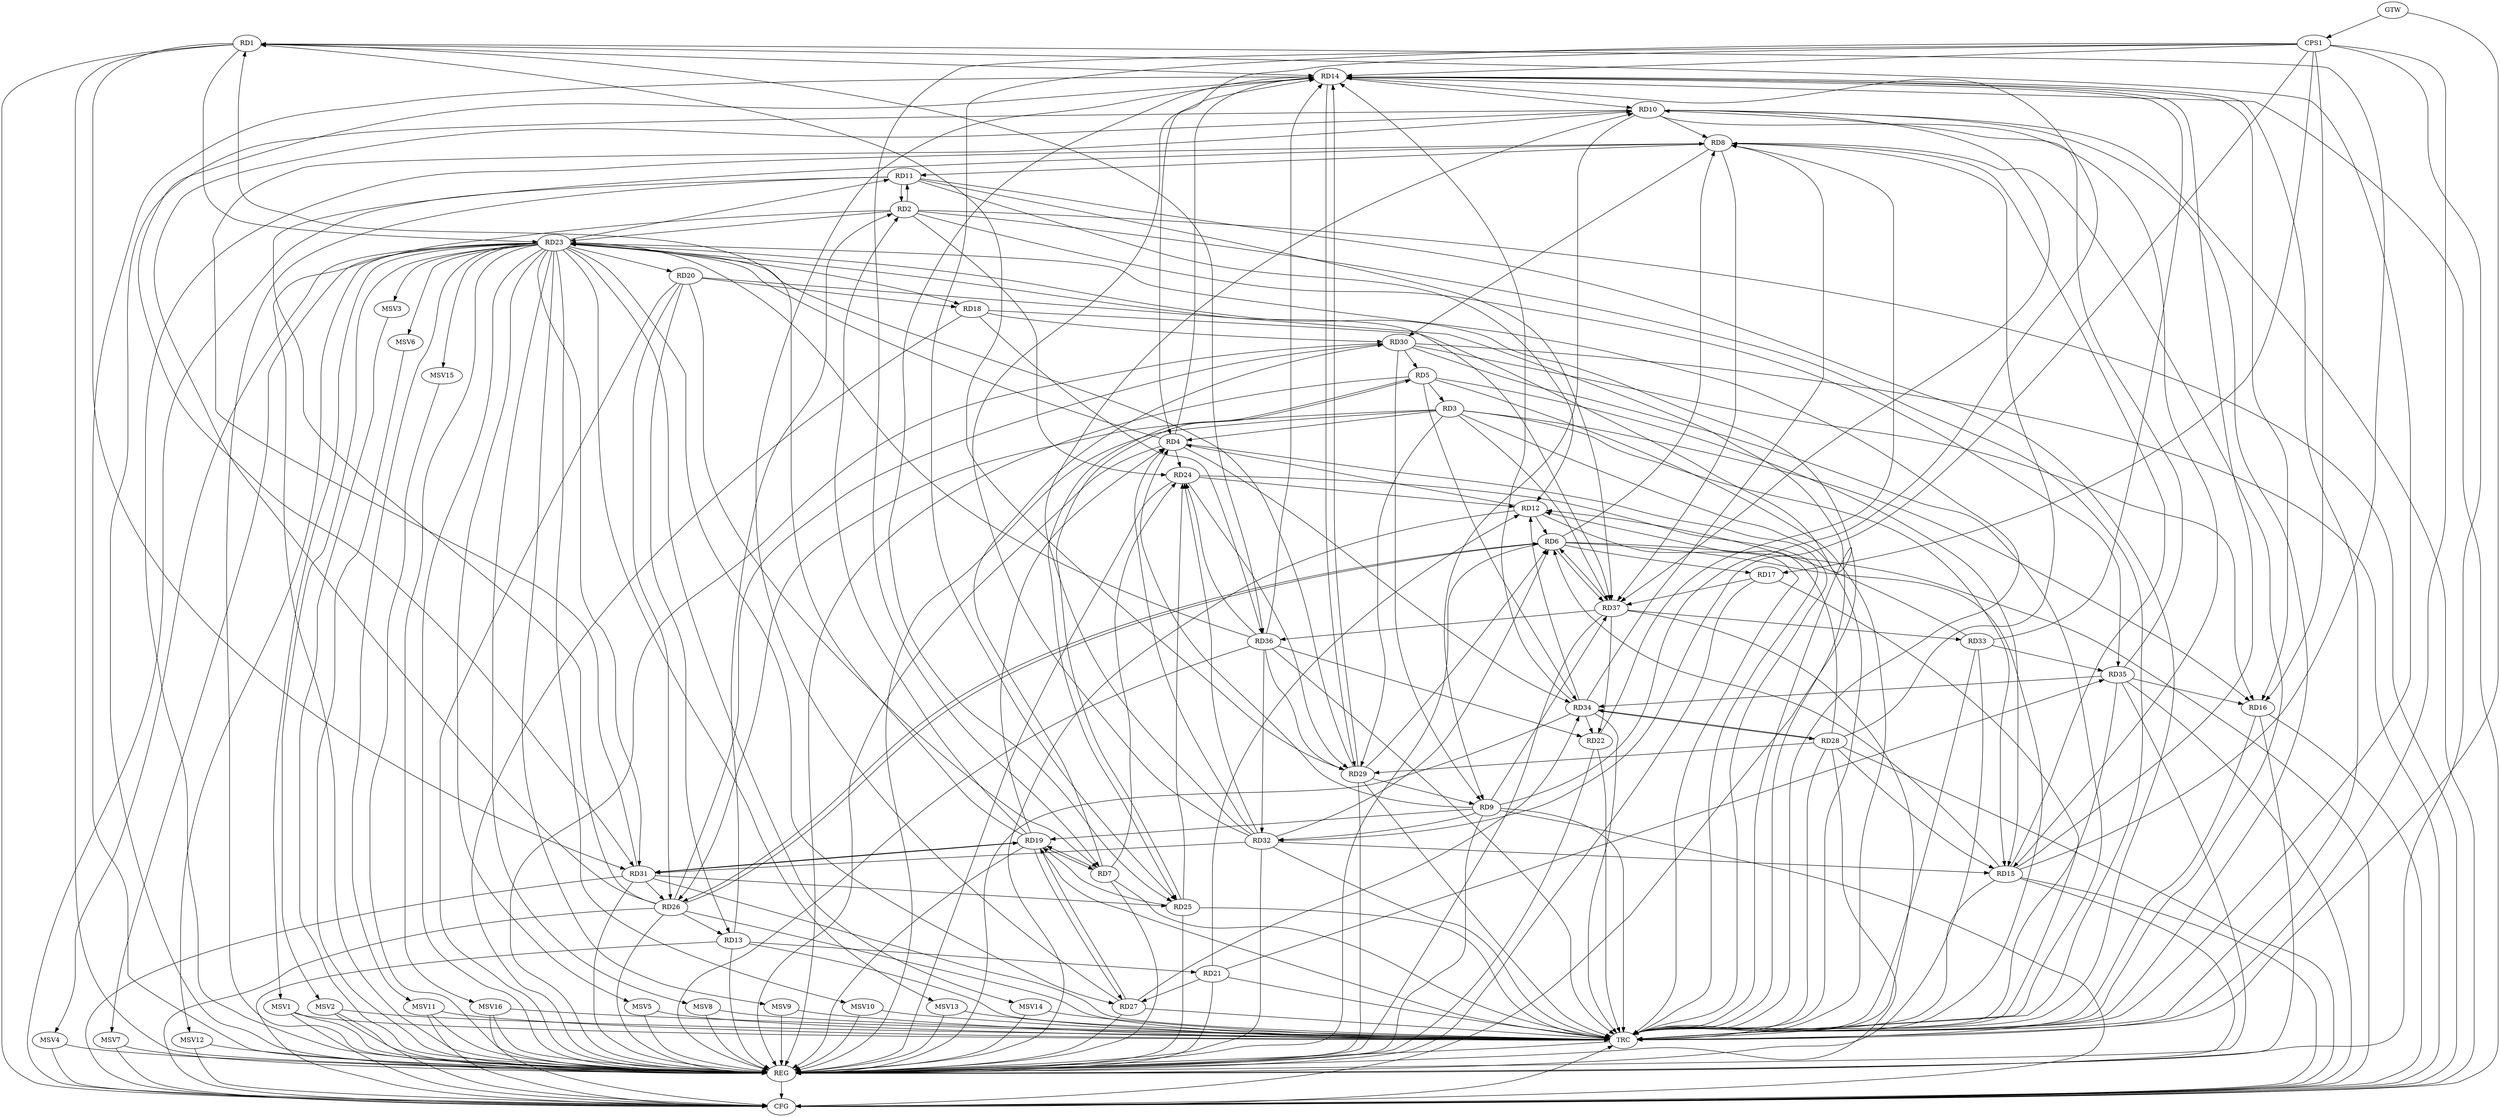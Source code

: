 strict digraph G {
  RD1 [ label="RD1" ];
  RD2 [ label="RD2" ];
  RD3 [ label="RD3" ];
  RD4 [ label="RD4" ];
  RD5 [ label="RD5" ];
  RD6 [ label="RD6" ];
  RD7 [ label="RD7" ];
  RD8 [ label="RD8" ];
  RD9 [ label="RD9" ];
  RD10 [ label="RD10" ];
  RD11 [ label="RD11" ];
  RD12 [ label="RD12" ];
  RD13 [ label="RD13" ];
  RD14 [ label="RD14" ];
  RD15 [ label="RD15" ];
  RD16 [ label="RD16" ];
  RD17 [ label="RD17" ];
  RD18 [ label="RD18" ];
  RD19 [ label="RD19" ];
  RD20 [ label="RD20" ];
  RD21 [ label="RD21" ];
  RD22 [ label="RD22" ];
  RD23 [ label="RD23" ];
  RD24 [ label="RD24" ];
  RD25 [ label="RD25" ];
  RD26 [ label="RD26" ];
  RD27 [ label="RD27" ];
  RD28 [ label="RD28" ];
  RD29 [ label="RD29" ];
  RD30 [ label="RD30" ];
  RD31 [ label="RD31" ];
  RD32 [ label="RD32" ];
  RD33 [ label="RD33" ];
  RD34 [ label="RD34" ];
  RD35 [ label="RD35" ];
  RD36 [ label="RD36" ];
  RD37 [ label="RD37" ];
  CPS1 [ label="CPS1" ];
  GTW [ label="GTW" ];
  REG [ label="REG" ];
  CFG [ label="CFG" ];
  TRC [ label="TRC" ];
  MSV1 [ label="MSV1" ];
  MSV2 [ label="MSV2" ];
  MSV3 [ label="MSV3" ];
  MSV4 [ label="MSV4" ];
  MSV5 [ label="MSV5" ];
  MSV6 [ label="MSV6" ];
  MSV7 [ label="MSV7" ];
  MSV8 [ label="MSV8" ];
  MSV9 [ label="MSV9" ];
  MSV10 [ label="MSV10" ];
  MSV11 [ label="MSV11" ];
  MSV12 [ label="MSV12" ];
  MSV13 [ label="MSV13" ];
  MSV14 [ label="MSV14" ];
  MSV15 [ label="MSV15" ];
  MSV16 [ label="MSV16" ];
  RD1 -> RD14;
  RD15 -> RD1;
  RD19 -> RD1;
  RD1 -> RD23;
  RD29 -> RD1;
  RD1 -> RD31;
  RD1 -> RD36;
  RD2 -> RD11;
  RD11 -> RD2;
  RD13 -> RD2;
  RD19 -> RD2;
  RD2 -> RD23;
  RD2 -> RD24;
  RD2 -> RD35;
  RD3 -> RD4;
  RD5 -> RD3;
  RD3 -> RD15;
  RD3 -> RD16;
  RD3 -> RD26;
  RD3 -> RD29;
  RD3 -> RD37;
  RD9 -> RD4;
  RD12 -> RD4;
  RD4 -> RD14;
  RD19 -> RD4;
  RD4 -> RD23;
  RD4 -> RD24;
  RD32 -> RD4;
  RD4 -> RD34;
  RD5 -> RD15;
  RD5 -> RD25;
  RD25 -> RD5;
  RD30 -> RD5;
  RD5 -> RD34;
  RD6 -> RD8;
  RD12 -> RD6;
  RD15 -> RD6;
  RD6 -> RD17;
  RD6 -> RD26;
  RD26 -> RD6;
  RD29 -> RD6;
  RD32 -> RD6;
  RD6 -> RD37;
  RD37 -> RD6;
  RD7 -> RD19;
  RD19 -> RD7;
  RD20 -> RD7;
  RD7 -> RD24;
  RD7 -> RD30;
  RD10 -> RD8;
  RD8 -> RD11;
  RD15 -> RD8;
  RD22 -> RD8;
  RD26 -> RD8;
  RD28 -> RD8;
  RD8 -> RD30;
  RD34 -> RD8;
  RD8 -> RD37;
  RD10 -> RD9;
  RD9 -> RD14;
  RD9 -> RD19;
  RD29 -> RD9;
  RD30 -> RD9;
  RD9 -> RD32;
  RD9 -> RD37;
  RD14 -> RD10;
  RD10 -> RD15;
  RD26 -> RD10;
  RD31 -> RD10;
  RD32 -> RD10;
  RD35 -> RD10;
  RD10 -> RD37;
  RD11 -> RD12;
  RD23 -> RD11;
  RD11 -> RD37;
  RD21 -> RD12;
  RD24 -> RD12;
  RD28 -> RD12;
  RD33 -> RD12;
  RD34 -> RD12;
  RD20 -> RD13;
  RD13 -> RD21;
  RD26 -> RD13;
  RD15 -> RD14;
  RD14 -> RD16;
  RD14 -> RD25;
  RD27 -> RD14;
  RD14 -> RD29;
  RD29 -> RD14;
  RD14 -> RD31;
  RD32 -> RD14;
  RD33 -> RD14;
  RD34 -> RD14;
  RD36 -> RD14;
  RD28 -> RD15;
  RD32 -> RD15;
  RD30 -> RD16;
  RD35 -> RD16;
  RD17 -> RD37;
  RD20 -> RD18;
  RD23 -> RD18;
  RD18 -> RD30;
  RD18 -> RD36;
  RD25 -> RD19;
  RD19 -> RD27;
  RD27 -> RD19;
  RD19 -> RD31;
  RD31 -> RD19;
  RD23 -> RD20;
  RD20 -> RD26;
  RD21 -> RD27;
  RD21 -> RD35;
  RD34 -> RD22;
  RD36 -> RD22;
  RD37 -> RD22;
  RD23 -> RD27;
  RD29 -> RD23;
  RD23 -> RD31;
  RD36 -> RD23;
  RD23 -> RD37;
  RD25 -> RD24;
  RD24 -> RD29;
  RD32 -> RD24;
  RD36 -> RD24;
  RD31 -> RD25;
  RD26 -> RD30;
  RD31 -> RD26;
  RD27 -> RD34;
  RD28 -> RD29;
  RD28 -> RD34;
  RD34 -> RD28;
  RD36 -> RD29;
  RD32 -> RD31;
  RD36 -> RD32;
  RD33 -> RD35;
  RD37 -> RD33;
  RD35 -> RD34;
  RD37 -> RD36;
  CPS1 -> RD16;
  CPS1 -> RD25;
  CPS1 -> RD4;
  CPS1 -> RD17;
  CPS1 -> RD7;
  CPS1 -> RD14;
  CPS1 -> RD32;
  GTW -> CPS1;
  RD1 -> REG;
  RD2 -> REG;
  RD3 -> REG;
  RD4 -> REG;
  RD5 -> REG;
  RD6 -> REG;
  RD7 -> REG;
  RD8 -> REG;
  RD9 -> REG;
  RD10 -> REG;
  RD11 -> REG;
  RD12 -> REG;
  RD13 -> REG;
  RD14 -> REG;
  RD15 -> REG;
  RD16 -> REG;
  RD17 -> REG;
  RD18 -> REG;
  RD19 -> REG;
  RD20 -> REG;
  RD21 -> REG;
  RD22 -> REG;
  RD23 -> REG;
  RD24 -> REG;
  RD25 -> REG;
  RD26 -> REG;
  RD27 -> REG;
  RD28 -> REG;
  RD29 -> REG;
  RD30 -> REG;
  RD31 -> REG;
  RD32 -> REG;
  RD33 -> REG;
  RD34 -> REG;
  RD35 -> REG;
  RD36 -> REG;
  RD37 -> REG;
  CPS1 -> REG;
  RD15 -> CFG;
  RD35 -> CFG;
  RD2 -> CFG;
  RD16 -> CFG;
  RD23 -> CFG;
  RD1 -> CFG;
  RD14 -> CFG;
  RD28 -> CFG;
  RD11 -> CFG;
  RD13 -> CFG;
  RD26 -> CFG;
  RD6 -> CFG;
  RD31 -> CFG;
  RD10 -> CFG;
  RD30 -> CFG;
  RD9 -> CFG;
  REG -> CFG;
  RD1 -> TRC;
  RD2 -> TRC;
  RD3 -> TRC;
  RD4 -> TRC;
  RD5 -> TRC;
  RD6 -> TRC;
  RD7 -> TRC;
  RD8 -> TRC;
  RD9 -> TRC;
  RD10 -> TRC;
  RD11 -> TRC;
  RD12 -> TRC;
  RD13 -> TRC;
  RD14 -> TRC;
  RD15 -> TRC;
  RD16 -> TRC;
  RD17 -> TRC;
  RD18 -> TRC;
  RD19 -> TRC;
  RD20 -> TRC;
  RD21 -> TRC;
  RD22 -> TRC;
  RD23 -> TRC;
  RD24 -> TRC;
  RD25 -> TRC;
  RD26 -> TRC;
  RD27 -> TRC;
  RD28 -> TRC;
  RD29 -> TRC;
  RD30 -> TRC;
  RD31 -> TRC;
  RD32 -> TRC;
  RD33 -> TRC;
  RD34 -> TRC;
  RD35 -> TRC;
  RD36 -> TRC;
  RD37 -> TRC;
  CPS1 -> TRC;
  GTW -> TRC;
  CFG -> TRC;
  TRC -> REG;
  RD23 -> MSV1;
  RD23 -> MSV2;
  RD23 -> MSV3;
  MSV1 -> REG;
  MSV1 -> TRC;
  MSV1 -> CFG;
  MSV2 -> REG;
  MSV2 -> TRC;
  MSV2 -> CFG;
  MSV3 -> REG;
  RD23 -> MSV4;
  RD23 -> MSV5;
  MSV4 -> REG;
  MSV4 -> CFG;
  MSV5 -> REG;
  MSV5 -> TRC;
  RD23 -> MSV6;
  RD23 -> MSV7;
  MSV6 -> REG;
  MSV7 -> REG;
  MSV7 -> CFG;
  RD23 -> MSV8;
  RD23 -> MSV9;
  MSV8 -> REG;
  MSV8 -> TRC;
  MSV9 -> REG;
  MSV9 -> TRC;
  RD23 -> MSV10;
  RD23 -> MSV11;
  MSV10 -> REG;
  MSV10 -> TRC;
  MSV11 -> REG;
  MSV11 -> TRC;
  MSV11 -> CFG;
  RD23 -> MSV12;
  MSV12 -> REG;
  MSV12 -> CFG;
  RD23 -> MSV13;
  RD23 -> MSV14;
  MSV13 -> REG;
  MSV13 -> TRC;
  MSV14 -> REG;
  MSV14 -> TRC;
  RD23 -> MSV15;
  RD23 -> MSV16;
  MSV15 -> REG;
  MSV16 -> REG;
  MSV16 -> TRC;
  MSV16 -> CFG;
}
